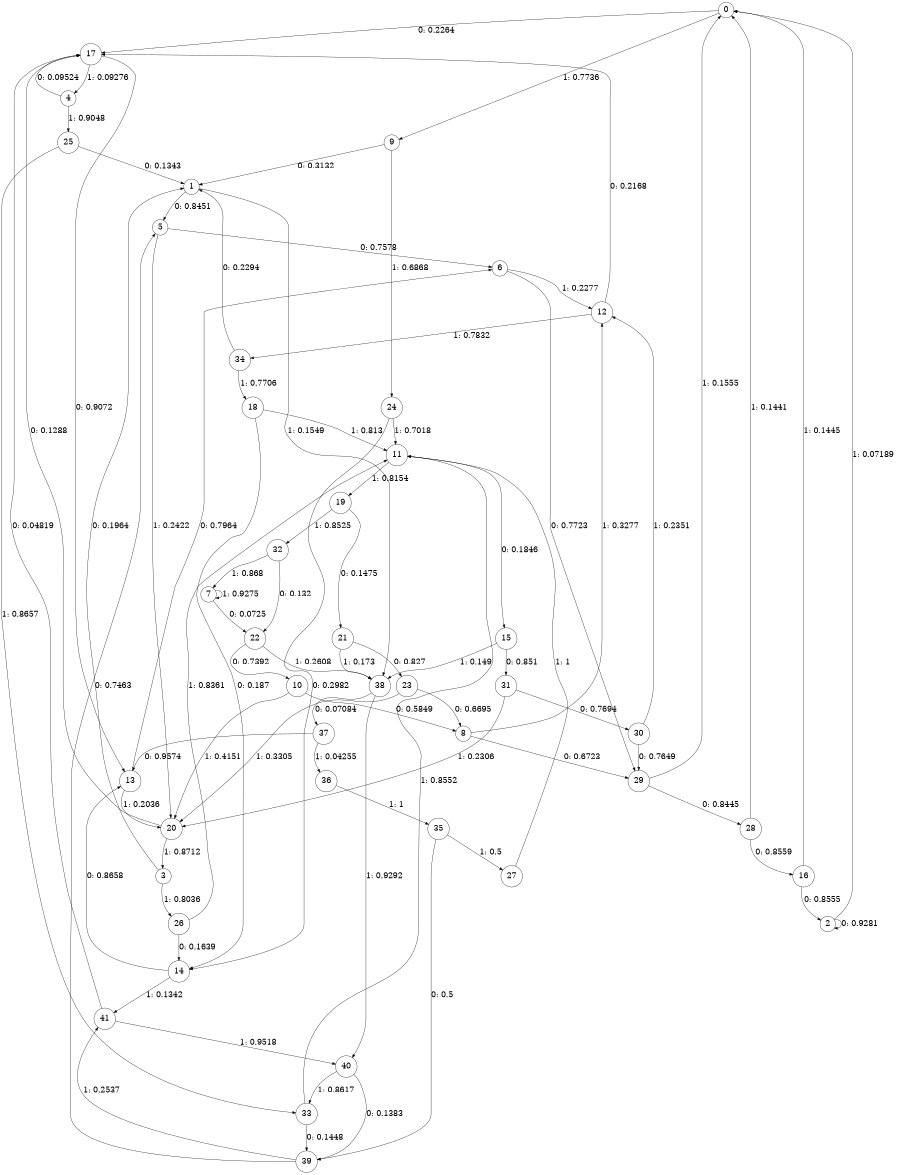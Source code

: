 digraph "ch6randomL8" {
size = "6,8.5";
ratio = "fill";
node [shape = circle];
node [fontsize = 24];
edge [fontsize = 24];
0 -> 17 [label = "0: 0.2264   "];
0 -> 9 [label = "1: 0.7736   "];
1 -> 5 [label = "0: 0.8451   "];
1 -> 38 [label = "1: 0.1549   "];
2 -> 2 [label = "0: 0.9281   "];
2 -> 0 [label = "1: 0.07189  "];
3 -> 1 [label = "0: 0.1964   "];
3 -> 26 [label = "1: 0.8036   "];
4 -> 17 [label = "0: 0.09524  "];
4 -> 25 [label = "1: 0.9048   "];
5 -> 6 [label = "0: 0.7578   "];
5 -> 20 [label = "1: 0.2422   "];
6 -> 29 [label = "0: 0.7723   "];
6 -> 12 [label = "1: 0.2277   "];
7 -> 22 [label = "0: 0.0725   "];
7 -> 7 [label = "1: 0.9275   "];
8 -> 29 [label = "0: 0.6723   "];
8 -> 12 [label = "1: 0.3277   "];
9 -> 1 [label = "0: 0.3132   "];
9 -> 24 [label = "1: 0.6868   "];
10 -> 8 [label = "0: 0.5849   "];
10 -> 20 [label = "1: 0.4151   "];
11 -> 15 [label = "0: 0.1846   "];
11 -> 19 [label = "1: 0.8154   "];
12 -> 17 [label = "0: 0.2168   "];
12 -> 34 [label = "1: 0.7832   "];
13 -> 6 [label = "0: 0.7964   "];
13 -> 20 [label = "1: 0.2036   "];
14 -> 13 [label = "0: 0.8658   "];
14 -> 41 [label = "1: 0.1342   "];
15 -> 31 [label = "0: 0.851    "];
15 -> 38 [label = "1: 0.149    "];
16 -> 2 [label = "0: 0.8555   "];
16 -> 0 [label = "1: 0.1445   "];
17 -> 13 [label = "0: 0.9072   "];
17 -> 4 [label = "1: 0.09276  "];
18 -> 14 [label = "0: 0.187    "];
18 -> 11 [label = "1: 0.813    "];
19 -> 21 [label = "0: 0.1475   "];
19 -> 32 [label = "1: 0.8525   "];
20 -> 17 [label = "0: 0.1288   "];
20 -> 3 [label = "1: 0.8712   "];
21 -> 23 [label = "0: 0.827    "];
21 -> 38 [label = "1: 0.173    "];
22 -> 10 [label = "0: 0.7392   "];
22 -> 38 [label = "1: 0.2608   "];
23 -> 8 [label = "0: 0.6695   "];
23 -> 20 [label = "1: 0.3305   "];
24 -> 14 [label = "0: 0.2982   "];
24 -> 11 [label = "1: 0.7018   "];
25 -> 1 [label = "0: 0.1343   "];
25 -> 33 [label = "1: 0.8657   "];
26 -> 14 [label = "0: 0.1639   "];
26 -> 11 [label = "1: 0.8361   "];
27 -> 11 [label = "1: 1        "];
28 -> 16 [label = "0: 0.8559   "];
28 -> 0 [label = "1: 0.1441   "];
29 -> 28 [label = "0: 0.8445   "];
29 -> 0 [label = "1: 0.1555   "];
30 -> 29 [label = "0: 0.7649   "];
30 -> 12 [label = "1: 0.2351   "];
31 -> 30 [label = "0: 0.7694   "];
31 -> 20 [label = "1: 0.2306   "];
32 -> 22 [label = "0: 0.132    "];
32 -> 7 [label = "1: 0.868    "];
33 -> 39 [label = "0: 0.1448   "];
33 -> 11 [label = "1: 0.8552   "];
34 -> 1 [label = "0: 0.2294   "];
34 -> 18 [label = "1: 0.7706   "];
35 -> 39 [label = "0: 0.5      "];
35 -> 27 [label = "1: 0.5      "];
36 -> 35 [label = "1: 1        "];
37 -> 13 [label = "0: 0.9574   "];
37 -> 36 [label = "1: 0.04255  "];
38 -> 37 [label = "0: 0.07084  "];
38 -> 40 [label = "1: 0.9292   "];
39 -> 5 [label = "0: 0.7463   "];
39 -> 41 [label = "1: 0.2537   "];
40 -> 39 [label = "0: 0.1383   "];
40 -> 33 [label = "1: 0.8617   "];
41 -> 17 [label = "0: 0.04819  "];
41 -> 40 [label = "1: 0.9518   "];
}